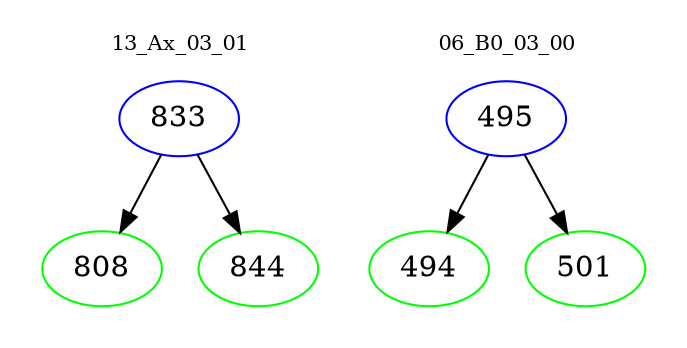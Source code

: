 digraph{
subgraph cluster_0 {
color = white
label = "13_Ax_03_01";
fontsize=10;
T0_833 [label="833", color="blue"]
T0_833 -> T0_808 [color="black"]
T0_808 [label="808", color="green"]
T0_833 -> T0_844 [color="black"]
T0_844 [label="844", color="green"]
}
subgraph cluster_1 {
color = white
label = "06_B0_03_00";
fontsize=10;
T1_495 [label="495", color="blue"]
T1_495 -> T1_494 [color="black"]
T1_494 [label="494", color="green"]
T1_495 -> T1_501 [color="black"]
T1_501 [label="501", color="green"]
}
}
